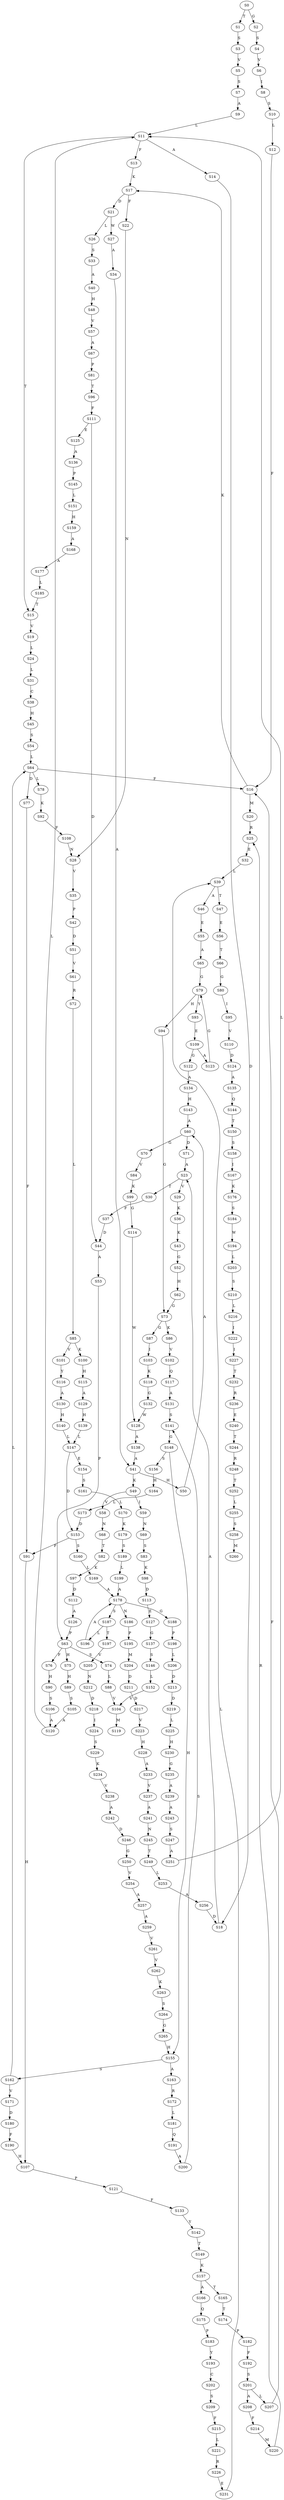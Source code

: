 strict digraph  {
	S0 -> S1 [ label = T ];
	S0 -> S2 [ label = G ];
	S1 -> S3 [ label = S ];
	S2 -> S4 [ label = S ];
	S3 -> S5 [ label = V ];
	S4 -> S6 [ label = V ];
	S5 -> S7 [ label = S ];
	S6 -> S8 [ label = I ];
	S7 -> S9 [ label = A ];
	S8 -> S10 [ label = S ];
	S9 -> S11 [ label = L ];
	S10 -> S12 [ label = L ];
	S11 -> S13 [ label = F ];
	S11 -> S14 [ label = A ];
	S11 -> S15 [ label = T ];
	S12 -> S16 [ label = F ];
	S13 -> S17 [ label = K ];
	S14 -> S18 [ label = D ];
	S15 -> S19 [ label = V ];
	S16 -> S20 [ label = M ];
	S16 -> S17 [ label = K ];
	S17 -> S21 [ label = D ];
	S17 -> S22 [ label = F ];
	S18 -> S23 [ label = A ];
	S19 -> S24 [ label = L ];
	S20 -> S25 [ label = R ];
	S21 -> S26 [ label = L ];
	S21 -> S27 [ label = W ];
	S22 -> S28 [ label = N ];
	S23 -> S29 [ label = V ];
	S23 -> S30 [ label = T ];
	S24 -> S31 [ label = L ];
	S25 -> S32 [ label = E ];
	S26 -> S33 [ label = S ];
	S27 -> S34 [ label = A ];
	S28 -> S35 [ label = V ];
	S29 -> S36 [ label = K ];
	S30 -> S37 [ label = F ];
	S31 -> S38 [ label = C ];
	S32 -> S39 [ label = L ];
	S33 -> S40 [ label = A ];
	S34 -> S41 [ label = A ];
	S35 -> S42 [ label = P ];
	S36 -> S43 [ label = K ];
	S37 -> S44 [ label = D ];
	S38 -> S45 [ label = H ];
	S39 -> S46 [ label = A ];
	S39 -> S47 [ label = T ];
	S40 -> S48 [ label = H ];
	S41 -> S49 [ label = K ];
	S41 -> S50 [ label = H ];
	S42 -> S51 [ label = D ];
	S43 -> S52 [ label = G ];
	S44 -> S53 [ label = A ];
	S45 -> S54 [ label = S ];
	S46 -> S55 [ label = E ];
	S47 -> S56 [ label = E ];
	S48 -> S57 [ label = V ];
	S49 -> S58 [ label = V ];
	S49 -> S59 [ label = I ];
	S50 -> S60 [ label = A ];
	S51 -> S61 [ label = V ];
	S52 -> S62 [ label = H ];
	S53 -> S63 [ label = P ];
	S54 -> S64 [ label = L ];
	S55 -> S65 [ label = A ];
	S56 -> S66 [ label = T ];
	S57 -> S67 [ label = A ];
	S58 -> S68 [ label = N ];
	S59 -> S69 [ label = N ];
	S60 -> S70 [ label = G ];
	S60 -> S71 [ label = D ];
	S61 -> S72 [ label = R ];
	S62 -> S73 [ label = G ];
	S63 -> S74 [ label = S ];
	S63 -> S75 [ label = H ];
	S63 -> S76 [ label = F ];
	S64 -> S77 [ label = D ];
	S64 -> S78 [ label = L ];
	S64 -> S16 [ label = F ];
	S65 -> S79 [ label = G ];
	S66 -> S80 [ label = G ];
	S67 -> S81 [ label = P ];
	S68 -> S82 [ label = T ];
	S69 -> S83 [ label = S ];
	S70 -> S84 [ label = V ];
	S71 -> S23 [ label = A ];
	S72 -> S85 [ label = L ];
	S73 -> S86 [ label = K ];
	S73 -> S87 [ label = G ];
	S74 -> S88 [ label = L ];
	S75 -> S89 [ label = H ];
	S76 -> S90 [ label = H ];
	S77 -> S91 [ label = F ];
	S78 -> S92 [ label = K ];
	S79 -> S93 [ label = Y ];
	S79 -> S94 [ label = H ];
	S80 -> S95 [ label = I ];
	S81 -> S96 [ label = T ];
	S82 -> S97 [ label = K ];
	S83 -> S98 [ label = K ];
	S84 -> S99 [ label = K ];
	S85 -> S100 [ label = K ];
	S85 -> S101 [ label = V ];
	S86 -> S102 [ label = V ];
	S87 -> S103 [ label = I ];
	S88 -> S104 [ label = V ];
	S89 -> S105 [ label = S ];
	S90 -> S106 [ label = S ];
	S91 -> S107 [ label = H ];
	S92 -> S108 [ label = F ];
	S93 -> S109 [ label = E ];
	S94 -> S73 [ label = G ];
	S95 -> S110 [ label = V ];
	S96 -> S111 [ label = F ];
	S97 -> S112 [ label = D ];
	S98 -> S113 [ label = D ];
	S99 -> S114 [ label = G ];
	S100 -> S115 [ label = H ];
	S101 -> S116 [ label = Y ];
	S102 -> S117 [ label = Q ];
	S103 -> S118 [ label = K ];
	S104 -> S119 [ label = M ];
	S105 -> S120 [ label = A ];
	S106 -> S120 [ label = A ];
	S107 -> S121 [ label = P ];
	S108 -> S28 [ label = N ];
	S109 -> S122 [ label = G ];
	S109 -> S123 [ label = A ];
	S110 -> S124 [ label = D ];
	S111 -> S125 [ label = E ];
	S111 -> S44 [ label = D ];
	S112 -> S126 [ label = A ];
	S113 -> S127 [ label = E ];
	S114 -> S128 [ label = W ];
	S115 -> S129 [ label = A ];
	S116 -> S130 [ label = A ];
	S117 -> S131 [ label = A ];
	S118 -> S132 [ label = G ];
	S120 -> S11 [ label = L ];
	S121 -> S133 [ label = F ];
	S122 -> S134 [ label = A ];
	S123 -> S79 [ label = G ];
	S124 -> S135 [ label = A ];
	S125 -> S136 [ label = A ];
	S126 -> S63 [ label = P ];
	S127 -> S137 [ label = G ];
	S128 -> S138 [ label = A ];
	S129 -> S139 [ label = H ];
	S130 -> S140 [ label = H ];
	S131 -> S141 [ label = S ];
	S132 -> S128 [ label = W ];
	S133 -> S142 [ label = Y ];
	S134 -> S143 [ label = H ];
	S135 -> S144 [ label = Q ];
	S136 -> S145 [ label = P ];
	S137 -> S146 [ label = S ];
	S138 -> S41 [ label = A ];
	S139 -> S147 [ label = L ];
	S140 -> S147 [ label = L ];
	S141 -> S148 [ label = G ];
	S142 -> S149 [ label = T ];
	S143 -> S60 [ label = A ];
	S144 -> S150 [ label = T ];
	S145 -> S151 [ label = L ];
	S146 -> S152 [ label = L ];
	S147 -> S153 [ label = D ];
	S147 -> S154 [ label = E ];
	S148 -> S155 [ label = H ];
	S148 -> S156 [ label = S ];
	S149 -> S157 [ label = K ];
	S150 -> S158 [ label = S ];
	S151 -> S159 [ label = H ];
	S152 -> S104 [ label = V ];
	S153 -> S160 [ label = S ];
	S153 -> S91 [ label = F ];
	S154 -> S161 [ label = S ];
	S155 -> S162 [ label = S ];
	S155 -> S163 [ label = A ];
	S156 -> S164 [ label = H ];
	S157 -> S165 [ label = T ];
	S157 -> S166 [ label = A ];
	S158 -> S167 [ label = I ];
	S159 -> S168 [ label = A ];
	S160 -> S169 [ label = L ];
	S161 -> S170 [ label = L ];
	S162 -> S64 [ label = L ];
	S162 -> S171 [ label = V ];
	S163 -> S172 [ label = R ];
	S164 -> S173 [ label = L ];
	S165 -> S174 [ label = T ];
	S166 -> S175 [ label = Q ];
	S167 -> S176 [ label = K ];
	S168 -> S177 [ label = A ];
	S169 -> S178 [ label = A ];
	S170 -> S179 [ label = K ];
	S171 -> S180 [ label = D ];
	S172 -> S181 [ label = L ];
	S173 -> S153 [ label = D ];
	S174 -> S182 [ label = P ];
	S175 -> S183 [ label = P ];
	S176 -> S184 [ label = S ];
	S177 -> S185 [ label = L ];
	S178 -> S186 [ label = N ];
	S178 -> S187 [ label = S ];
	S178 -> S188 [ label = G ];
	S179 -> S189 [ label = S ];
	S180 -> S190 [ label = F ];
	S181 -> S191 [ label = Q ];
	S182 -> S192 [ label = F ];
	S183 -> S193 [ label = Y ];
	S184 -> S194 [ label = W ];
	S185 -> S15 [ label = T ];
	S186 -> S195 [ label = P ];
	S187 -> S196 [ label = L ];
	S187 -> S197 [ label = T ];
	S188 -> S198 [ label = P ];
	S189 -> S199 [ label = L ];
	S190 -> S107 [ label = H ];
	S191 -> S200 [ label = A ];
	S192 -> S201 [ label = S ];
	S193 -> S202 [ label = C ];
	S194 -> S203 [ label = L ];
	S195 -> S204 [ label = M ];
	S196 -> S178 [ label = A ];
	S197 -> S205 [ label = V ];
	S198 -> S206 [ label = L ];
	S199 -> S178 [ label = A ];
	S200 -> S141 [ label = S ];
	S201 -> S207 [ label = L ];
	S201 -> S208 [ label = A ];
	S202 -> S209 [ label = S ];
	S203 -> S210 [ label = S ];
	S204 -> S211 [ label = D ];
	S205 -> S212 [ label = N ];
	S206 -> S213 [ label = D ];
	S207 -> S16 [ label = F ];
	S208 -> S214 [ label = F ];
	S209 -> S215 [ label = F ];
	S210 -> S216 [ label = L ];
	S211 -> S217 [ label = D ];
	S212 -> S218 [ label = D ];
	S213 -> S219 [ label = D ];
	S214 -> S220 [ label = M ];
	S215 -> S221 [ label = L ];
	S216 -> S222 [ label = I ];
	S217 -> S223 [ label = V ];
	S218 -> S224 [ label = I ];
	S219 -> S225 [ label = L ];
	S220 -> S25 [ label = R ];
	S221 -> S226 [ label = R ];
	S222 -> S227 [ label = I ];
	S223 -> S228 [ label = H ];
	S224 -> S229 [ label = S ];
	S225 -> S230 [ label = H ];
	S226 -> S231 [ label = E ];
	S227 -> S232 [ label = T ];
	S228 -> S233 [ label = A ];
	S229 -> S234 [ label = K ];
	S230 -> S235 [ label = G ];
	S231 -> S39 [ label = L ];
	S232 -> S236 [ label = R ];
	S233 -> S237 [ label = V ];
	S234 -> S238 [ label = V ];
	S235 -> S239 [ label = A ];
	S236 -> S240 [ label = E ];
	S237 -> S241 [ label = A ];
	S238 -> S242 [ label = A ];
	S239 -> S243 [ label = A ];
	S240 -> S244 [ label = T ];
	S241 -> S245 [ label = N ];
	S242 -> S246 [ label = D ];
	S243 -> S247 [ label = S ];
	S244 -> S248 [ label = R ];
	S245 -> S249 [ label = T ];
	S246 -> S250 [ label = G ];
	S247 -> S251 [ label = A ];
	S248 -> S252 [ label = T ];
	S249 -> S253 [ label = L ];
	S250 -> S254 [ label = V ];
	S251 -> S11 [ label = L ];
	S252 -> S255 [ label = L ];
	S253 -> S256 [ label = A ];
	S254 -> S257 [ label = A ];
	S255 -> S258 [ label = S ];
	S256 -> S18 [ label = D ];
	S257 -> S259 [ label = A ];
	S258 -> S260 [ label = M ];
	S259 -> S261 [ label = V ];
	S261 -> S262 [ label = V ];
	S262 -> S263 [ label = K ];
	S263 -> S264 [ label = S ];
	S264 -> S265 [ label = G ];
	S265 -> S155 [ label = H ];
}
